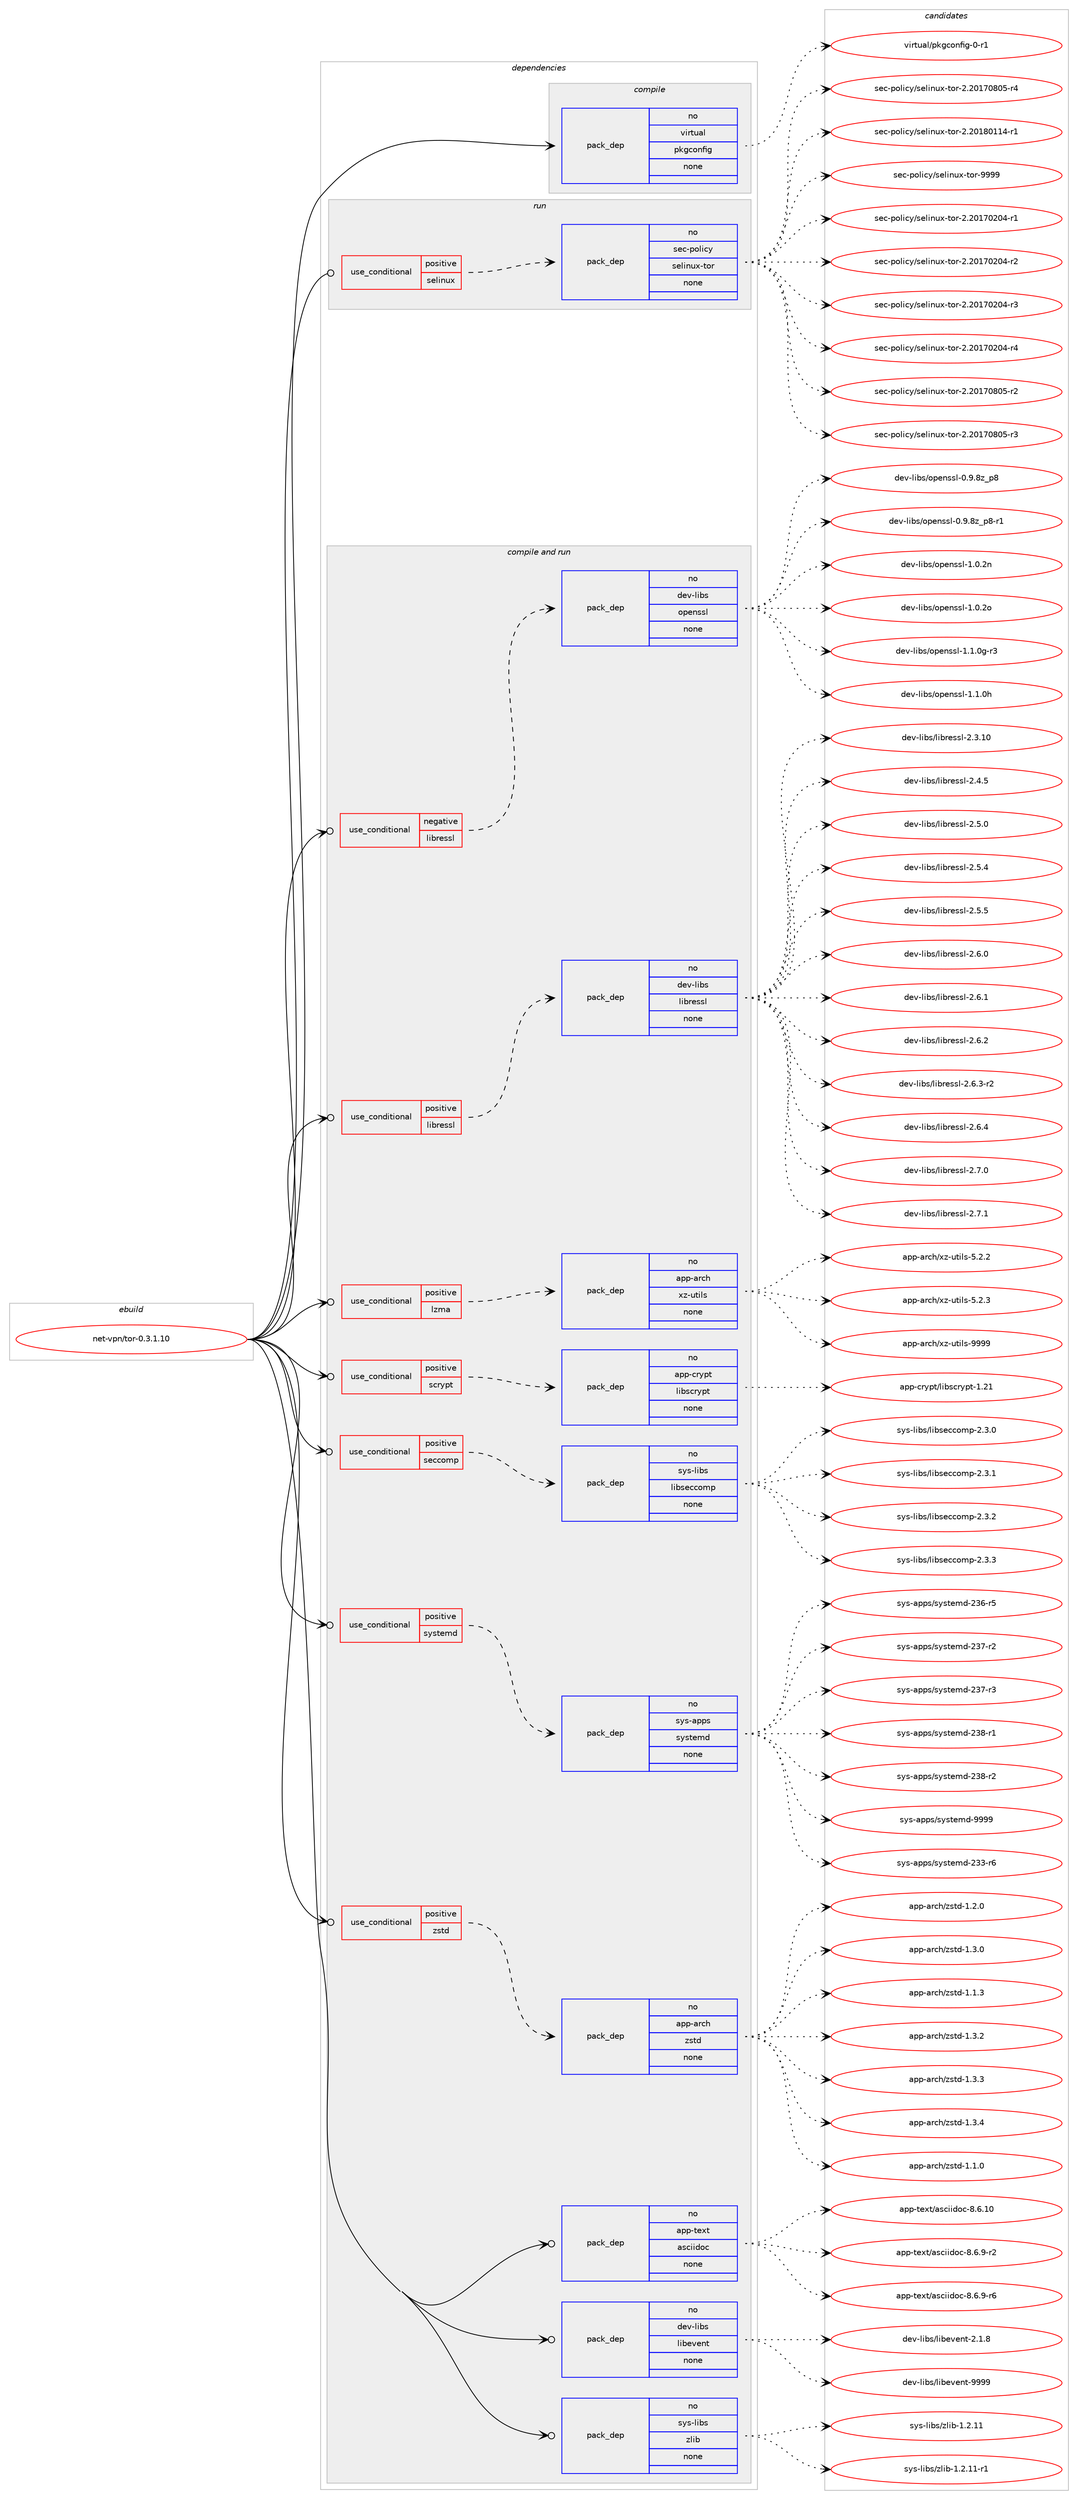 digraph prolog {

# *************
# Graph options
# *************

newrank=true;
concentrate=true;
compound=true;
graph [rankdir=LR,fontname=Helvetica,fontsize=10,ranksep=1.5];#, ranksep=2.5, nodesep=0.2];
edge  [arrowhead=vee];
node  [fontname=Helvetica,fontsize=10];

# **********
# The ebuild
# **********

subgraph cluster_leftcol {
color=gray;
rank=same;
label=<<i>ebuild</i>>;
id [label="net-vpn/tor-0.3.1.10", color=red, width=4, href="../net-vpn/tor-0.3.1.10.svg"];
}

# ****************
# The dependencies
# ****************

subgraph cluster_midcol {
color=gray;
label=<<i>dependencies</i>>;
subgraph cluster_compile {
fillcolor="#eeeeee";
style=filled;
label=<<i>compile</i>>;
subgraph pack1299 {
dependency1854 [label=<<TABLE BORDER="0" CELLBORDER="1" CELLSPACING="0" CELLPADDING="4" WIDTH="220"><TR><TD ROWSPAN="6" CELLPADDING="30">pack_dep</TD></TR><TR><TD WIDTH="110">no</TD></TR><TR><TD>virtual</TD></TR><TR><TD>pkgconfig</TD></TR><TR><TD>none</TD></TR><TR><TD></TD></TR></TABLE>>, shape=none, color=blue];
}
id:e -> dependency1854:w [weight=20,style="solid",arrowhead="vee"];
}
subgraph cluster_compileandrun {
fillcolor="#eeeeee";
style=filled;
label=<<i>compile and run</i>>;
subgraph cond506 {
dependency1855 [label=<<TABLE BORDER="0" CELLBORDER="1" CELLSPACING="0" CELLPADDING="4"><TR><TD ROWSPAN="3" CELLPADDING="10">use_conditional</TD></TR><TR><TD>negative</TD></TR><TR><TD>libressl</TD></TR></TABLE>>, shape=none, color=red];
subgraph pack1300 {
dependency1856 [label=<<TABLE BORDER="0" CELLBORDER="1" CELLSPACING="0" CELLPADDING="4" WIDTH="220"><TR><TD ROWSPAN="6" CELLPADDING="30">pack_dep</TD></TR><TR><TD WIDTH="110">no</TD></TR><TR><TD>dev-libs</TD></TR><TR><TD>openssl</TD></TR><TR><TD>none</TD></TR><TR><TD></TD></TR></TABLE>>, shape=none, color=blue];
}
dependency1855:e -> dependency1856:w [weight=20,style="dashed",arrowhead="vee"];
}
id:e -> dependency1855:w [weight=20,style="solid",arrowhead="odotvee"];
subgraph cond507 {
dependency1857 [label=<<TABLE BORDER="0" CELLBORDER="1" CELLSPACING="0" CELLPADDING="4"><TR><TD ROWSPAN="3" CELLPADDING="10">use_conditional</TD></TR><TR><TD>positive</TD></TR><TR><TD>libressl</TD></TR></TABLE>>, shape=none, color=red];
subgraph pack1301 {
dependency1858 [label=<<TABLE BORDER="0" CELLBORDER="1" CELLSPACING="0" CELLPADDING="4" WIDTH="220"><TR><TD ROWSPAN="6" CELLPADDING="30">pack_dep</TD></TR><TR><TD WIDTH="110">no</TD></TR><TR><TD>dev-libs</TD></TR><TR><TD>libressl</TD></TR><TR><TD>none</TD></TR><TR><TD></TD></TR></TABLE>>, shape=none, color=blue];
}
dependency1857:e -> dependency1858:w [weight=20,style="dashed",arrowhead="vee"];
}
id:e -> dependency1857:w [weight=20,style="solid",arrowhead="odotvee"];
subgraph cond508 {
dependency1859 [label=<<TABLE BORDER="0" CELLBORDER="1" CELLSPACING="0" CELLPADDING="4"><TR><TD ROWSPAN="3" CELLPADDING="10">use_conditional</TD></TR><TR><TD>positive</TD></TR><TR><TD>lzma</TD></TR></TABLE>>, shape=none, color=red];
subgraph pack1302 {
dependency1860 [label=<<TABLE BORDER="0" CELLBORDER="1" CELLSPACING="0" CELLPADDING="4" WIDTH="220"><TR><TD ROWSPAN="6" CELLPADDING="30">pack_dep</TD></TR><TR><TD WIDTH="110">no</TD></TR><TR><TD>app-arch</TD></TR><TR><TD>xz-utils</TD></TR><TR><TD>none</TD></TR><TR><TD></TD></TR></TABLE>>, shape=none, color=blue];
}
dependency1859:e -> dependency1860:w [weight=20,style="dashed",arrowhead="vee"];
}
id:e -> dependency1859:w [weight=20,style="solid",arrowhead="odotvee"];
subgraph cond509 {
dependency1861 [label=<<TABLE BORDER="0" CELLBORDER="1" CELLSPACING="0" CELLPADDING="4"><TR><TD ROWSPAN="3" CELLPADDING="10">use_conditional</TD></TR><TR><TD>positive</TD></TR><TR><TD>scrypt</TD></TR></TABLE>>, shape=none, color=red];
subgraph pack1303 {
dependency1862 [label=<<TABLE BORDER="0" CELLBORDER="1" CELLSPACING="0" CELLPADDING="4" WIDTH="220"><TR><TD ROWSPAN="6" CELLPADDING="30">pack_dep</TD></TR><TR><TD WIDTH="110">no</TD></TR><TR><TD>app-crypt</TD></TR><TR><TD>libscrypt</TD></TR><TR><TD>none</TD></TR><TR><TD></TD></TR></TABLE>>, shape=none, color=blue];
}
dependency1861:e -> dependency1862:w [weight=20,style="dashed",arrowhead="vee"];
}
id:e -> dependency1861:w [weight=20,style="solid",arrowhead="odotvee"];
subgraph cond510 {
dependency1863 [label=<<TABLE BORDER="0" CELLBORDER="1" CELLSPACING="0" CELLPADDING="4"><TR><TD ROWSPAN="3" CELLPADDING="10">use_conditional</TD></TR><TR><TD>positive</TD></TR><TR><TD>seccomp</TD></TR></TABLE>>, shape=none, color=red];
subgraph pack1304 {
dependency1864 [label=<<TABLE BORDER="0" CELLBORDER="1" CELLSPACING="0" CELLPADDING="4" WIDTH="220"><TR><TD ROWSPAN="6" CELLPADDING="30">pack_dep</TD></TR><TR><TD WIDTH="110">no</TD></TR><TR><TD>sys-libs</TD></TR><TR><TD>libseccomp</TD></TR><TR><TD>none</TD></TR><TR><TD></TD></TR></TABLE>>, shape=none, color=blue];
}
dependency1863:e -> dependency1864:w [weight=20,style="dashed",arrowhead="vee"];
}
id:e -> dependency1863:w [weight=20,style="solid",arrowhead="odotvee"];
subgraph cond511 {
dependency1865 [label=<<TABLE BORDER="0" CELLBORDER="1" CELLSPACING="0" CELLPADDING="4"><TR><TD ROWSPAN="3" CELLPADDING="10">use_conditional</TD></TR><TR><TD>positive</TD></TR><TR><TD>systemd</TD></TR></TABLE>>, shape=none, color=red];
subgraph pack1305 {
dependency1866 [label=<<TABLE BORDER="0" CELLBORDER="1" CELLSPACING="0" CELLPADDING="4" WIDTH="220"><TR><TD ROWSPAN="6" CELLPADDING="30">pack_dep</TD></TR><TR><TD WIDTH="110">no</TD></TR><TR><TD>sys-apps</TD></TR><TR><TD>systemd</TD></TR><TR><TD>none</TD></TR><TR><TD></TD></TR></TABLE>>, shape=none, color=blue];
}
dependency1865:e -> dependency1866:w [weight=20,style="dashed",arrowhead="vee"];
}
id:e -> dependency1865:w [weight=20,style="solid",arrowhead="odotvee"];
subgraph cond512 {
dependency1867 [label=<<TABLE BORDER="0" CELLBORDER="1" CELLSPACING="0" CELLPADDING="4"><TR><TD ROWSPAN="3" CELLPADDING="10">use_conditional</TD></TR><TR><TD>positive</TD></TR><TR><TD>zstd</TD></TR></TABLE>>, shape=none, color=red];
subgraph pack1306 {
dependency1868 [label=<<TABLE BORDER="0" CELLBORDER="1" CELLSPACING="0" CELLPADDING="4" WIDTH="220"><TR><TD ROWSPAN="6" CELLPADDING="30">pack_dep</TD></TR><TR><TD WIDTH="110">no</TD></TR><TR><TD>app-arch</TD></TR><TR><TD>zstd</TD></TR><TR><TD>none</TD></TR><TR><TD></TD></TR></TABLE>>, shape=none, color=blue];
}
dependency1867:e -> dependency1868:w [weight=20,style="dashed",arrowhead="vee"];
}
id:e -> dependency1867:w [weight=20,style="solid",arrowhead="odotvee"];
subgraph pack1307 {
dependency1869 [label=<<TABLE BORDER="0" CELLBORDER="1" CELLSPACING="0" CELLPADDING="4" WIDTH="220"><TR><TD ROWSPAN="6" CELLPADDING="30">pack_dep</TD></TR><TR><TD WIDTH="110">no</TD></TR><TR><TD>app-text</TD></TR><TR><TD>asciidoc</TD></TR><TR><TD>none</TD></TR><TR><TD></TD></TR></TABLE>>, shape=none, color=blue];
}
id:e -> dependency1869:w [weight=20,style="solid",arrowhead="odotvee"];
subgraph pack1308 {
dependency1870 [label=<<TABLE BORDER="0" CELLBORDER="1" CELLSPACING="0" CELLPADDING="4" WIDTH="220"><TR><TD ROWSPAN="6" CELLPADDING="30">pack_dep</TD></TR><TR><TD WIDTH="110">no</TD></TR><TR><TD>dev-libs</TD></TR><TR><TD>libevent</TD></TR><TR><TD>none</TD></TR><TR><TD></TD></TR></TABLE>>, shape=none, color=blue];
}
id:e -> dependency1870:w [weight=20,style="solid",arrowhead="odotvee"];
subgraph pack1309 {
dependency1871 [label=<<TABLE BORDER="0" CELLBORDER="1" CELLSPACING="0" CELLPADDING="4" WIDTH="220"><TR><TD ROWSPAN="6" CELLPADDING="30">pack_dep</TD></TR><TR><TD WIDTH="110">no</TD></TR><TR><TD>sys-libs</TD></TR><TR><TD>zlib</TD></TR><TR><TD>none</TD></TR><TR><TD></TD></TR></TABLE>>, shape=none, color=blue];
}
id:e -> dependency1871:w [weight=20,style="solid",arrowhead="odotvee"];
}
subgraph cluster_run {
fillcolor="#eeeeee";
style=filled;
label=<<i>run</i>>;
subgraph cond513 {
dependency1872 [label=<<TABLE BORDER="0" CELLBORDER="1" CELLSPACING="0" CELLPADDING="4"><TR><TD ROWSPAN="3" CELLPADDING="10">use_conditional</TD></TR><TR><TD>positive</TD></TR><TR><TD>selinux</TD></TR></TABLE>>, shape=none, color=red];
subgraph pack1310 {
dependency1873 [label=<<TABLE BORDER="0" CELLBORDER="1" CELLSPACING="0" CELLPADDING="4" WIDTH="220"><TR><TD ROWSPAN="6" CELLPADDING="30">pack_dep</TD></TR><TR><TD WIDTH="110">no</TD></TR><TR><TD>sec-policy</TD></TR><TR><TD>selinux-tor</TD></TR><TR><TD>none</TD></TR><TR><TD></TD></TR></TABLE>>, shape=none, color=blue];
}
dependency1872:e -> dependency1873:w [weight=20,style="dashed",arrowhead="vee"];
}
id:e -> dependency1872:w [weight=20,style="solid",arrowhead="odot"];
}
}

# **************
# The candidates
# **************

subgraph cluster_choices {
rank=same;
color=gray;
label=<<i>candidates</i>>;

subgraph choice1299 {
color=black;
nodesep=1;
choice11810511411611797108471121071039911111010210510345484511449 [label="virtual/pkgconfig-0-r1", color=red, width=4,href="../virtual/pkgconfig-0-r1.svg"];
dependency1854:e -> choice11810511411611797108471121071039911111010210510345484511449:w [style=dotted,weight="100"];
}
subgraph choice1300 {
color=black;
nodesep=1;
choice1001011184510810598115471111121011101151151084548465746561229511256 [label="dev-libs/openssl-0.9.8z_p8", color=red, width=4,href="../dev-libs/openssl-0.9.8z_p8.svg"];
choice10010111845108105981154711111210111011511510845484657465612295112564511449 [label="dev-libs/openssl-0.9.8z_p8-r1", color=red, width=4,href="../dev-libs/openssl-0.9.8z_p8-r1.svg"];
choice100101118451081059811547111112101110115115108454946484650110 [label="dev-libs/openssl-1.0.2n", color=red, width=4,href="../dev-libs/openssl-1.0.2n.svg"];
choice100101118451081059811547111112101110115115108454946484650111 [label="dev-libs/openssl-1.0.2o", color=red, width=4,href="../dev-libs/openssl-1.0.2o.svg"];
choice1001011184510810598115471111121011101151151084549464946481034511451 [label="dev-libs/openssl-1.1.0g-r3", color=red, width=4,href="../dev-libs/openssl-1.1.0g-r3.svg"];
choice100101118451081059811547111112101110115115108454946494648104 [label="dev-libs/openssl-1.1.0h", color=red, width=4,href="../dev-libs/openssl-1.1.0h.svg"];
dependency1856:e -> choice1001011184510810598115471111121011101151151084548465746561229511256:w [style=dotted,weight="100"];
dependency1856:e -> choice10010111845108105981154711111210111011511510845484657465612295112564511449:w [style=dotted,weight="100"];
dependency1856:e -> choice100101118451081059811547111112101110115115108454946484650110:w [style=dotted,weight="100"];
dependency1856:e -> choice100101118451081059811547111112101110115115108454946484650111:w [style=dotted,weight="100"];
dependency1856:e -> choice1001011184510810598115471111121011101151151084549464946481034511451:w [style=dotted,weight="100"];
dependency1856:e -> choice100101118451081059811547111112101110115115108454946494648104:w [style=dotted,weight="100"];
}
subgraph choice1301 {
color=black;
nodesep=1;
choice1001011184510810598115471081059811410111511510845504651464948 [label="dev-libs/libressl-2.3.10", color=red, width=4,href="../dev-libs/libressl-2.3.10.svg"];
choice10010111845108105981154710810598114101115115108455046524653 [label="dev-libs/libressl-2.4.5", color=red, width=4,href="../dev-libs/libressl-2.4.5.svg"];
choice10010111845108105981154710810598114101115115108455046534648 [label="dev-libs/libressl-2.5.0", color=red, width=4,href="../dev-libs/libressl-2.5.0.svg"];
choice10010111845108105981154710810598114101115115108455046534652 [label="dev-libs/libressl-2.5.4", color=red, width=4,href="../dev-libs/libressl-2.5.4.svg"];
choice10010111845108105981154710810598114101115115108455046534653 [label="dev-libs/libressl-2.5.5", color=red, width=4,href="../dev-libs/libressl-2.5.5.svg"];
choice10010111845108105981154710810598114101115115108455046544648 [label="dev-libs/libressl-2.6.0", color=red, width=4,href="../dev-libs/libressl-2.6.0.svg"];
choice10010111845108105981154710810598114101115115108455046544649 [label="dev-libs/libressl-2.6.1", color=red, width=4,href="../dev-libs/libressl-2.6.1.svg"];
choice10010111845108105981154710810598114101115115108455046544650 [label="dev-libs/libressl-2.6.2", color=red, width=4,href="../dev-libs/libressl-2.6.2.svg"];
choice100101118451081059811547108105981141011151151084550465446514511450 [label="dev-libs/libressl-2.6.3-r2", color=red, width=4,href="../dev-libs/libressl-2.6.3-r2.svg"];
choice10010111845108105981154710810598114101115115108455046544652 [label="dev-libs/libressl-2.6.4", color=red, width=4,href="../dev-libs/libressl-2.6.4.svg"];
choice10010111845108105981154710810598114101115115108455046554648 [label="dev-libs/libressl-2.7.0", color=red, width=4,href="../dev-libs/libressl-2.7.0.svg"];
choice10010111845108105981154710810598114101115115108455046554649 [label="dev-libs/libressl-2.7.1", color=red, width=4,href="../dev-libs/libressl-2.7.1.svg"];
dependency1858:e -> choice1001011184510810598115471081059811410111511510845504651464948:w [style=dotted,weight="100"];
dependency1858:e -> choice10010111845108105981154710810598114101115115108455046524653:w [style=dotted,weight="100"];
dependency1858:e -> choice10010111845108105981154710810598114101115115108455046534648:w [style=dotted,weight="100"];
dependency1858:e -> choice10010111845108105981154710810598114101115115108455046534652:w [style=dotted,weight="100"];
dependency1858:e -> choice10010111845108105981154710810598114101115115108455046534653:w [style=dotted,weight="100"];
dependency1858:e -> choice10010111845108105981154710810598114101115115108455046544648:w [style=dotted,weight="100"];
dependency1858:e -> choice10010111845108105981154710810598114101115115108455046544649:w [style=dotted,weight="100"];
dependency1858:e -> choice10010111845108105981154710810598114101115115108455046544650:w [style=dotted,weight="100"];
dependency1858:e -> choice100101118451081059811547108105981141011151151084550465446514511450:w [style=dotted,weight="100"];
dependency1858:e -> choice10010111845108105981154710810598114101115115108455046544652:w [style=dotted,weight="100"];
dependency1858:e -> choice10010111845108105981154710810598114101115115108455046554648:w [style=dotted,weight="100"];
dependency1858:e -> choice10010111845108105981154710810598114101115115108455046554649:w [style=dotted,weight="100"];
}
subgraph choice1302 {
color=black;
nodesep=1;
choice971121124597114991044712012245117116105108115455346504650 [label="app-arch/xz-utils-5.2.2", color=red, width=4,href="../app-arch/xz-utils-5.2.2.svg"];
choice971121124597114991044712012245117116105108115455346504651 [label="app-arch/xz-utils-5.2.3", color=red, width=4,href="../app-arch/xz-utils-5.2.3.svg"];
choice9711211245971149910447120122451171161051081154557575757 [label="app-arch/xz-utils-9999", color=red, width=4,href="../app-arch/xz-utils-9999.svg"];
dependency1860:e -> choice971121124597114991044712012245117116105108115455346504650:w [style=dotted,weight="100"];
dependency1860:e -> choice971121124597114991044712012245117116105108115455346504651:w [style=dotted,weight="100"];
dependency1860:e -> choice9711211245971149910447120122451171161051081154557575757:w [style=dotted,weight="100"];
}
subgraph choice1303 {
color=black;
nodesep=1;
choice9711211245991141211121164710810598115991141211121164549465049 [label="app-crypt/libscrypt-1.21", color=red, width=4,href="../app-crypt/libscrypt-1.21.svg"];
dependency1862:e -> choice9711211245991141211121164710810598115991141211121164549465049:w [style=dotted,weight="100"];
}
subgraph choice1304 {
color=black;
nodesep=1;
choice115121115451081059811547108105981151019999111109112455046514648 [label="sys-libs/libseccomp-2.3.0", color=red, width=4,href="../sys-libs/libseccomp-2.3.0.svg"];
choice115121115451081059811547108105981151019999111109112455046514649 [label="sys-libs/libseccomp-2.3.1", color=red, width=4,href="../sys-libs/libseccomp-2.3.1.svg"];
choice115121115451081059811547108105981151019999111109112455046514650 [label="sys-libs/libseccomp-2.3.2", color=red, width=4,href="../sys-libs/libseccomp-2.3.2.svg"];
choice115121115451081059811547108105981151019999111109112455046514651 [label="sys-libs/libseccomp-2.3.3", color=red, width=4,href="../sys-libs/libseccomp-2.3.3.svg"];
dependency1864:e -> choice115121115451081059811547108105981151019999111109112455046514648:w [style=dotted,weight="100"];
dependency1864:e -> choice115121115451081059811547108105981151019999111109112455046514649:w [style=dotted,weight="100"];
dependency1864:e -> choice115121115451081059811547108105981151019999111109112455046514650:w [style=dotted,weight="100"];
dependency1864:e -> choice115121115451081059811547108105981151019999111109112455046514651:w [style=dotted,weight="100"];
}
subgraph choice1305 {
color=black;
nodesep=1;
choice115121115459711211211547115121115116101109100455051514511454 [label="sys-apps/systemd-233-r6", color=red, width=4,href="../sys-apps/systemd-233-r6.svg"];
choice115121115459711211211547115121115116101109100455051544511453 [label="sys-apps/systemd-236-r5", color=red, width=4,href="../sys-apps/systemd-236-r5.svg"];
choice115121115459711211211547115121115116101109100455051554511450 [label="sys-apps/systemd-237-r2", color=red, width=4,href="../sys-apps/systemd-237-r2.svg"];
choice115121115459711211211547115121115116101109100455051554511451 [label="sys-apps/systemd-237-r3", color=red, width=4,href="../sys-apps/systemd-237-r3.svg"];
choice115121115459711211211547115121115116101109100455051564511449 [label="sys-apps/systemd-238-r1", color=red, width=4,href="../sys-apps/systemd-238-r1.svg"];
choice115121115459711211211547115121115116101109100455051564511450 [label="sys-apps/systemd-238-r2", color=red, width=4,href="../sys-apps/systemd-238-r2.svg"];
choice1151211154597112112115471151211151161011091004557575757 [label="sys-apps/systemd-9999", color=red, width=4,href="../sys-apps/systemd-9999.svg"];
dependency1866:e -> choice115121115459711211211547115121115116101109100455051514511454:w [style=dotted,weight="100"];
dependency1866:e -> choice115121115459711211211547115121115116101109100455051544511453:w [style=dotted,weight="100"];
dependency1866:e -> choice115121115459711211211547115121115116101109100455051554511450:w [style=dotted,weight="100"];
dependency1866:e -> choice115121115459711211211547115121115116101109100455051554511451:w [style=dotted,weight="100"];
dependency1866:e -> choice115121115459711211211547115121115116101109100455051564511449:w [style=dotted,weight="100"];
dependency1866:e -> choice115121115459711211211547115121115116101109100455051564511450:w [style=dotted,weight="100"];
dependency1866:e -> choice1151211154597112112115471151211151161011091004557575757:w [style=dotted,weight="100"];
}
subgraph choice1306 {
color=black;
nodesep=1;
choice9711211245971149910447122115116100454946494648 [label="app-arch/zstd-1.1.0", color=red, width=4,href="../app-arch/zstd-1.1.0.svg"];
choice9711211245971149910447122115116100454946504648 [label="app-arch/zstd-1.2.0", color=red, width=4,href="../app-arch/zstd-1.2.0.svg"];
choice9711211245971149910447122115116100454946514648 [label="app-arch/zstd-1.3.0", color=red, width=4,href="../app-arch/zstd-1.3.0.svg"];
choice9711211245971149910447122115116100454946494651 [label="app-arch/zstd-1.1.3", color=red, width=4,href="../app-arch/zstd-1.1.3.svg"];
choice9711211245971149910447122115116100454946514650 [label="app-arch/zstd-1.3.2", color=red, width=4,href="../app-arch/zstd-1.3.2.svg"];
choice9711211245971149910447122115116100454946514651 [label="app-arch/zstd-1.3.3", color=red, width=4,href="../app-arch/zstd-1.3.3.svg"];
choice9711211245971149910447122115116100454946514652 [label="app-arch/zstd-1.3.4", color=red, width=4,href="../app-arch/zstd-1.3.4.svg"];
dependency1868:e -> choice9711211245971149910447122115116100454946494648:w [style=dotted,weight="100"];
dependency1868:e -> choice9711211245971149910447122115116100454946504648:w [style=dotted,weight="100"];
dependency1868:e -> choice9711211245971149910447122115116100454946514648:w [style=dotted,weight="100"];
dependency1868:e -> choice9711211245971149910447122115116100454946494651:w [style=dotted,weight="100"];
dependency1868:e -> choice9711211245971149910447122115116100454946514650:w [style=dotted,weight="100"];
dependency1868:e -> choice9711211245971149910447122115116100454946514651:w [style=dotted,weight="100"];
dependency1868:e -> choice9711211245971149910447122115116100454946514652:w [style=dotted,weight="100"];
}
subgraph choice1307 {
color=black;
nodesep=1;
choice97112112451161011201164797115991051051001119945564654464948 [label="app-text/asciidoc-8.6.10", color=red, width=4,href="../app-text/asciidoc-8.6.10.svg"];
choice9711211245116101120116479711599105105100111994556465446574511450 [label="app-text/asciidoc-8.6.9-r2", color=red, width=4,href="../app-text/asciidoc-8.6.9-r2.svg"];
choice9711211245116101120116479711599105105100111994556465446574511454 [label="app-text/asciidoc-8.6.9-r6", color=red, width=4,href="../app-text/asciidoc-8.6.9-r6.svg"];
dependency1869:e -> choice97112112451161011201164797115991051051001119945564654464948:w [style=dotted,weight="100"];
dependency1869:e -> choice9711211245116101120116479711599105105100111994556465446574511450:w [style=dotted,weight="100"];
dependency1869:e -> choice9711211245116101120116479711599105105100111994556465446574511454:w [style=dotted,weight="100"];
}
subgraph choice1308 {
color=black;
nodesep=1;
choice10010111845108105981154710810598101118101110116455046494656 [label="dev-libs/libevent-2.1.8", color=red, width=4,href="../dev-libs/libevent-2.1.8.svg"];
choice100101118451081059811547108105981011181011101164557575757 [label="dev-libs/libevent-9999", color=red, width=4,href="../dev-libs/libevent-9999.svg"];
dependency1870:e -> choice10010111845108105981154710810598101118101110116455046494656:w [style=dotted,weight="100"];
dependency1870:e -> choice100101118451081059811547108105981011181011101164557575757:w [style=dotted,weight="100"];
}
subgraph choice1309 {
color=black;
nodesep=1;
choice1151211154510810598115471221081059845494650464949 [label="sys-libs/zlib-1.2.11", color=red, width=4,href="../sys-libs/zlib-1.2.11.svg"];
choice11512111545108105981154712210810598454946504649494511449 [label="sys-libs/zlib-1.2.11-r1", color=red, width=4,href="../sys-libs/zlib-1.2.11-r1.svg"];
dependency1871:e -> choice1151211154510810598115471221081059845494650464949:w [style=dotted,weight="100"];
dependency1871:e -> choice11512111545108105981154712210810598454946504649494511449:w [style=dotted,weight="100"];
}
subgraph choice1310 {
color=black;
nodesep=1;
choice115101994511211110810599121471151011081051101171204511611111445504650484955485048524511449 [label="sec-policy/selinux-tor-2.20170204-r1", color=red, width=4,href="../sec-policy/selinux-tor-2.20170204-r1.svg"];
choice115101994511211110810599121471151011081051101171204511611111445504650484955485048524511450 [label="sec-policy/selinux-tor-2.20170204-r2", color=red, width=4,href="../sec-policy/selinux-tor-2.20170204-r2.svg"];
choice115101994511211110810599121471151011081051101171204511611111445504650484955485048524511451 [label="sec-policy/selinux-tor-2.20170204-r3", color=red, width=4,href="../sec-policy/selinux-tor-2.20170204-r3.svg"];
choice115101994511211110810599121471151011081051101171204511611111445504650484955485048524511452 [label="sec-policy/selinux-tor-2.20170204-r4", color=red, width=4,href="../sec-policy/selinux-tor-2.20170204-r4.svg"];
choice115101994511211110810599121471151011081051101171204511611111445504650484955485648534511450 [label="sec-policy/selinux-tor-2.20170805-r2", color=red, width=4,href="../sec-policy/selinux-tor-2.20170805-r2.svg"];
choice115101994511211110810599121471151011081051101171204511611111445504650484955485648534511451 [label="sec-policy/selinux-tor-2.20170805-r3", color=red, width=4,href="../sec-policy/selinux-tor-2.20170805-r3.svg"];
choice115101994511211110810599121471151011081051101171204511611111445504650484955485648534511452 [label="sec-policy/selinux-tor-2.20170805-r4", color=red, width=4,href="../sec-policy/selinux-tor-2.20170805-r4.svg"];
choice115101994511211110810599121471151011081051101171204511611111445504650484956484949524511449 [label="sec-policy/selinux-tor-2.20180114-r1", color=red, width=4,href="../sec-policy/selinux-tor-2.20180114-r1.svg"];
choice11510199451121111081059912147115101108105110117120451161111144557575757 [label="sec-policy/selinux-tor-9999", color=red, width=4,href="../sec-policy/selinux-tor-9999.svg"];
dependency1873:e -> choice115101994511211110810599121471151011081051101171204511611111445504650484955485048524511449:w [style=dotted,weight="100"];
dependency1873:e -> choice115101994511211110810599121471151011081051101171204511611111445504650484955485048524511450:w [style=dotted,weight="100"];
dependency1873:e -> choice115101994511211110810599121471151011081051101171204511611111445504650484955485048524511451:w [style=dotted,weight="100"];
dependency1873:e -> choice115101994511211110810599121471151011081051101171204511611111445504650484955485048524511452:w [style=dotted,weight="100"];
dependency1873:e -> choice115101994511211110810599121471151011081051101171204511611111445504650484955485648534511450:w [style=dotted,weight="100"];
dependency1873:e -> choice115101994511211110810599121471151011081051101171204511611111445504650484955485648534511451:w [style=dotted,weight="100"];
dependency1873:e -> choice115101994511211110810599121471151011081051101171204511611111445504650484955485648534511452:w [style=dotted,weight="100"];
dependency1873:e -> choice115101994511211110810599121471151011081051101171204511611111445504650484956484949524511449:w [style=dotted,weight="100"];
dependency1873:e -> choice11510199451121111081059912147115101108105110117120451161111144557575757:w [style=dotted,weight="100"];
}
}

}

